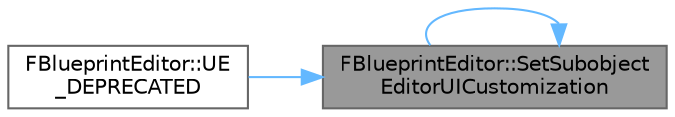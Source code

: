 digraph "FBlueprintEditor::SetSubobjectEditorUICustomization"
{
 // INTERACTIVE_SVG=YES
 // LATEX_PDF_SIZE
  bgcolor="transparent";
  edge [fontname=Helvetica,fontsize=10,labelfontname=Helvetica,labelfontsize=10];
  node [fontname=Helvetica,fontsize=10,shape=box,height=0.2,width=0.4];
  rankdir="RL";
  Node1 [id="Node000001",label="FBlueprintEditor::SetSubobject\lEditorUICustomization",height=0.2,width=0.4,color="gray40", fillcolor="grey60", style="filled", fontcolor="black",tooltip="Sets subobject editor UI customization."];
  Node1 -> Node1 [id="edge1_Node000001_Node000001",dir="back",color="steelblue1",style="solid",tooltip=" "];
  Node1 -> Node2 [id="edge2_Node000001_Node000002",dir="back",color="steelblue1",style="solid",tooltip=" "];
  Node2 [id="Node000002",label="FBlueprintEditor::UE\l_DEPRECATED",height=0.2,width=0.4,color="grey40", fillcolor="white", style="filled",URL="$dd/d29/classFBlueprintEditor.html#aa8327adbab4c1caecd6ef9469ee66b34",tooltip=" "];
}
